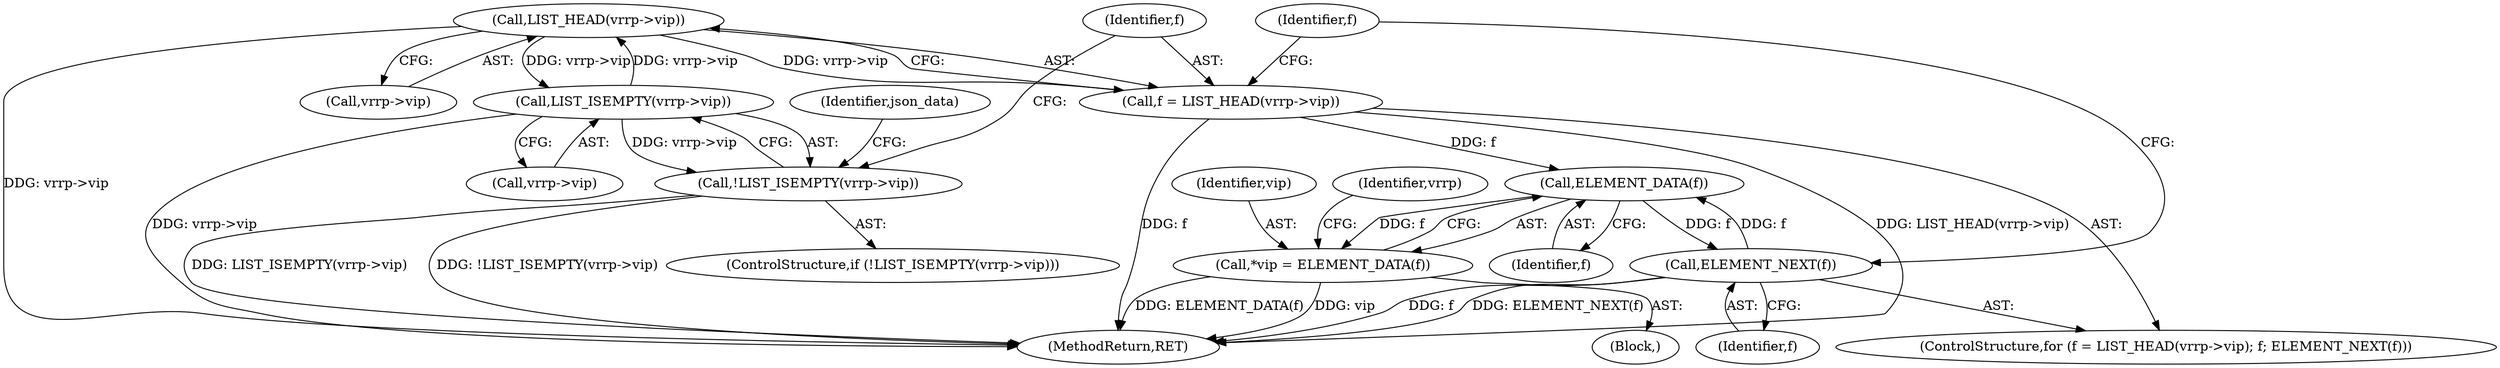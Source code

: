 digraph "0_keepalived_04f2d32871bb3b11d7dc024039952f2fe2750306_3@pointer" {
"1000434" [label="(Call,LIST_HEAD(vrrp->vip))"];
"1000426" [label="(Call,LIST_ISEMPTY(vrrp->vip))"];
"1000434" [label="(Call,LIST_HEAD(vrrp->vip))"];
"1000425" [label="(Call,!LIST_ISEMPTY(vrrp->vip))"];
"1000432" [label="(Call,f = LIST_HEAD(vrrp->vip))"];
"1000445" [label="(Call,ELEMENT_DATA(f))"];
"1000439" [label="(Call,ELEMENT_NEXT(f))"];
"1000443" [label="(Call,*vip = ELEMENT_DATA(f))"];
"1000960" [label="(MethodReturn,RET)"];
"1000441" [label="(Block,)"];
"1000427" [label="(Call,vrrp->vip)"];
"1000438" [label="(Identifier,f)"];
"1000443" [label="(Call,*vip = ELEMENT_DATA(f))"];
"1000431" [label="(ControlStructure,for (f = LIST_HEAD(vrrp->vip); f; ELEMENT_NEXT(f)))"];
"1000446" [label="(Identifier,f)"];
"1000433" [label="(Identifier,f)"];
"1000426" [label="(Call,LIST_ISEMPTY(vrrp->vip))"];
"1000425" [label="(Call,!LIST_ISEMPTY(vrrp->vip))"];
"1000424" [label="(ControlStructure,if (!LIST_ISEMPTY(vrrp->vip)))"];
"1000432" [label="(Call,f = LIST_HEAD(vrrp->vip))"];
"1000434" [label="(Call,LIST_HEAD(vrrp->vip))"];
"1000469" [label="(Identifier,json_data)"];
"1000445" [label="(Call,ELEMENT_DATA(f))"];
"1000435" [label="(Call,vrrp->vip)"];
"1000439" [label="(Call,ELEMENT_NEXT(f))"];
"1000440" [label="(Identifier,f)"];
"1000444" [label="(Identifier,vip)"];
"1000450" [label="(Identifier,vrrp)"];
"1000434" -> "1000432"  [label="AST: "];
"1000434" -> "1000435"  [label="CFG: "];
"1000435" -> "1000434"  [label="AST: "];
"1000432" -> "1000434"  [label="CFG: "];
"1000434" -> "1000960"  [label="DDG: vrrp->vip"];
"1000434" -> "1000426"  [label="DDG: vrrp->vip"];
"1000434" -> "1000432"  [label="DDG: vrrp->vip"];
"1000426" -> "1000434"  [label="DDG: vrrp->vip"];
"1000426" -> "1000425"  [label="AST: "];
"1000426" -> "1000427"  [label="CFG: "];
"1000427" -> "1000426"  [label="AST: "];
"1000425" -> "1000426"  [label="CFG: "];
"1000426" -> "1000960"  [label="DDG: vrrp->vip"];
"1000426" -> "1000425"  [label="DDG: vrrp->vip"];
"1000425" -> "1000424"  [label="AST: "];
"1000433" -> "1000425"  [label="CFG: "];
"1000469" -> "1000425"  [label="CFG: "];
"1000425" -> "1000960"  [label="DDG: LIST_ISEMPTY(vrrp->vip)"];
"1000425" -> "1000960"  [label="DDG: !LIST_ISEMPTY(vrrp->vip)"];
"1000432" -> "1000431"  [label="AST: "];
"1000433" -> "1000432"  [label="AST: "];
"1000438" -> "1000432"  [label="CFG: "];
"1000432" -> "1000960"  [label="DDG: LIST_HEAD(vrrp->vip)"];
"1000432" -> "1000960"  [label="DDG: f"];
"1000432" -> "1000445"  [label="DDG: f"];
"1000445" -> "1000443"  [label="AST: "];
"1000445" -> "1000446"  [label="CFG: "];
"1000446" -> "1000445"  [label="AST: "];
"1000443" -> "1000445"  [label="CFG: "];
"1000445" -> "1000439"  [label="DDG: f"];
"1000445" -> "1000443"  [label="DDG: f"];
"1000439" -> "1000445"  [label="DDG: f"];
"1000439" -> "1000431"  [label="AST: "];
"1000439" -> "1000440"  [label="CFG: "];
"1000440" -> "1000439"  [label="AST: "];
"1000438" -> "1000439"  [label="CFG: "];
"1000439" -> "1000960"  [label="DDG: f"];
"1000439" -> "1000960"  [label="DDG: ELEMENT_NEXT(f)"];
"1000443" -> "1000441"  [label="AST: "];
"1000444" -> "1000443"  [label="AST: "];
"1000450" -> "1000443"  [label="CFG: "];
"1000443" -> "1000960"  [label="DDG: ELEMENT_DATA(f)"];
"1000443" -> "1000960"  [label="DDG: vip"];
}
